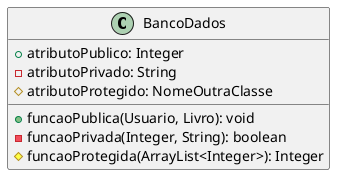 @startuml

class BancoDados {
    + atributoPublico: Integer
    - atributoPrivado: String
    # atributoProtegido: NomeOutraClasse

    + funcaoPublica(Usuario, Livro): void
    - funcaoPrivada(Integer, String): boolean
    # funcaoProtegida(ArrayList<Integer>): Integer
}

@enduml